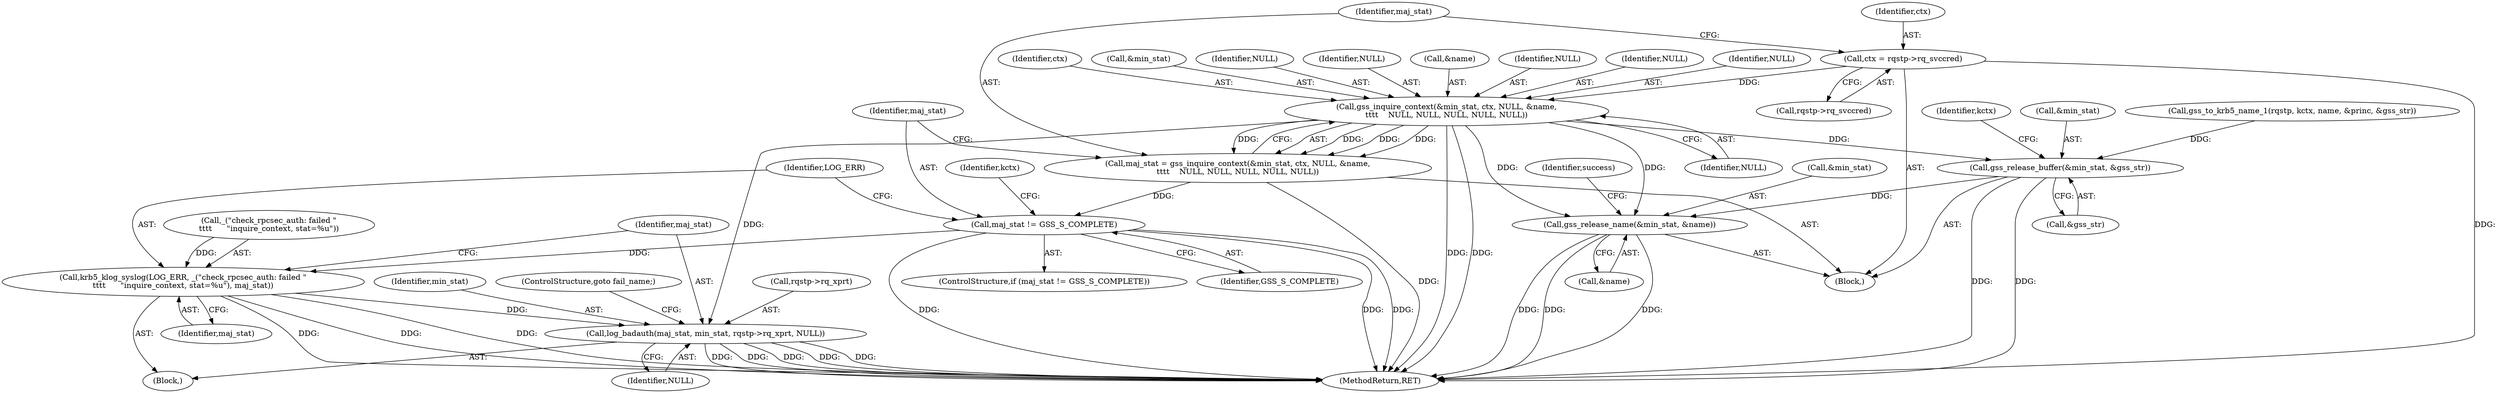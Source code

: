 digraph "0_krb5_6609658db0799053fbef0d7d0aa2f1fd68ef32d8@pointer" {
"1000137" [label="(Call,ctx = rqstp->rq_svccred)"];
"1000144" [label="(Call,gss_inquire_context(&min_stat, ctx, NULL, &name,\n\t\t\t\t    NULL, NULL, NULL, NULL, NULL))"];
"1000142" [label="(Call,maj_stat = gss_inquire_context(&min_stat, ctx, NULL, &name,\n\t\t\t\t    NULL, NULL, NULL, NULL, NULL))"];
"1000157" [label="(Call,maj_stat != GSS_S_COMPLETE)"];
"1000161" [label="(Call,krb5_klog_syslog(LOG_ERR, _(\"check_rpcsec_auth: failed \"\n\t\t\t\t      \"inquire_context, stat=%u\"), maj_stat))"];
"1000166" [label="(Call,log_badauth(maj_stat, min_stat, rqstp->rq_xprt, NULL))"];
"1000289" [label="(Call,gss_release_buffer(&min_stat, &gss_str))"];
"1000298" [label="(Call,gss_release_name(&min_stat, &name))"];
"1000145" [label="(Call,&min_stat)"];
"1000181" [label="(Call,gss_to_krb5_name_1(rqstp, kctx, name, &princ, &gss_str))"];
"1000299" [label="(Call,&min_stat)"];
"1000162" [label="(Identifier,LOG_ERR)"];
"1000155" [label="(Identifier,NULL)"];
"1000151" [label="(Identifier,NULL)"];
"1000166" [label="(Call,log_badauth(maj_stat, min_stat, rqstp->rq_xprt, NULL))"];
"1000139" [label="(Call,rqstp->rq_svccred)"];
"1000148" [label="(Identifier,NULL)"];
"1000305" [label="(MethodReturn,RET)"];
"1000160" [label="(Block,)"];
"1000172" [label="(Identifier,NULL)"];
"1000163" [label="(Call,_(\"check_rpcsec_auth: failed \"\n\t\t\t\t      \"inquire_context, stat=%u\"))"];
"1000304" [label="(Identifier,success)"];
"1000143" [label="(Identifier,maj_stat)"];
"1000169" [label="(Call,rqstp->rq_xprt)"];
"1000168" [label="(Identifier,min_stat)"];
"1000295" [label="(Identifier,kctx)"];
"1000149" [label="(Call,&name)"];
"1000153" [label="(Identifier,NULL)"];
"1000154" [label="(Identifier,NULL)"];
"1000152" [label="(Identifier,NULL)"];
"1000173" [label="(ControlStructure,goto fail_name;)"];
"1000137" [label="(Call,ctx = rqstp->rq_svccred)"];
"1000156" [label="(ControlStructure,if (maj_stat != GSS_S_COMPLETE))"];
"1000161" [label="(Call,krb5_klog_syslog(LOG_ERR, _(\"check_rpcsec_auth: failed \"\n\t\t\t\t      \"inquire_context, stat=%u\"), maj_stat))"];
"1000175" [label="(Identifier,kctx)"];
"1000138" [label="(Identifier,ctx)"];
"1000167" [label="(Identifier,maj_stat)"];
"1000292" [label="(Call,&gss_str)"];
"1000159" [label="(Identifier,GSS_S_COMPLETE)"];
"1000157" [label="(Call,maj_stat != GSS_S_COMPLETE)"];
"1000290" [label="(Call,&min_stat)"];
"1000103" [label="(Block,)"];
"1000301" [label="(Call,&name)"];
"1000142" [label="(Call,maj_stat = gss_inquire_context(&min_stat, ctx, NULL, &name,\n\t\t\t\t    NULL, NULL, NULL, NULL, NULL))"];
"1000298" [label="(Call,gss_release_name(&min_stat, &name))"];
"1000144" [label="(Call,gss_inquire_context(&min_stat, ctx, NULL, &name,\n\t\t\t\t    NULL, NULL, NULL, NULL, NULL))"];
"1000165" [label="(Identifier,maj_stat)"];
"1000289" [label="(Call,gss_release_buffer(&min_stat, &gss_str))"];
"1000147" [label="(Identifier,ctx)"];
"1000158" [label="(Identifier,maj_stat)"];
"1000137" -> "1000103"  [label="AST: "];
"1000137" -> "1000139"  [label="CFG: "];
"1000138" -> "1000137"  [label="AST: "];
"1000139" -> "1000137"  [label="AST: "];
"1000143" -> "1000137"  [label="CFG: "];
"1000137" -> "1000305"  [label="DDG: "];
"1000137" -> "1000144"  [label="DDG: "];
"1000144" -> "1000142"  [label="AST: "];
"1000144" -> "1000155"  [label="CFG: "];
"1000145" -> "1000144"  [label="AST: "];
"1000147" -> "1000144"  [label="AST: "];
"1000148" -> "1000144"  [label="AST: "];
"1000149" -> "1000144"  [label="AST: "];
"1000151" -> "1000144"  [label="AST: "];
"1000152" -> "1000144"  [label="AST: "];
"1000153" -> "1000144"  [label="AST: "];
"1000154" -> "1000144"  [label="AST: "];
"1000155" -> "1000144"  [label="AST: "];
"1000142" -> "1000144"  [label="CFG: "];
"1000144" -> "1000305"  [label="DDG: "];
"1000144" -> "1000305"  [label="DDG: "];
"1000144" -> "1000142"  [label="DDG: "];
"1000144" -> "1000142"  [label="DDG: "];
"1000144" -> "1000142"  [label="DDG: "];
"1000144" -> "1000142"  [label="DDG: "];
"1000144" -> "1000166"  [label="DDG: "];
"1000144" -> "1000289"  [label="DDG: "];
"1000144" -> "1000298"  [label="DDG: "];
"1000144" -> "1000298"  [label="DDG: "];
"1000142" -> "1000103"  [label="AST: "];
"1000143" -> "1000142"  [label="AST: "];
"1000158" -> "1000142"  [label="CFG: "];
"1000142" -> "1000305"  [label="DDG: "];
"1000142" -> "1000157"  [label="DDG: "];
"1000157" -> "1000156"  [label="AST: "];
"1000157" -> "1000159"  [label="CFG: "];
"1000158" -> "1000157"  [label="AST: "];
"1000159" -> "1000157"  [label="AST: "];
"1000162" -> "1000157"  [label="CFG: "];
"1000175" -> "1000157"  [label="CFG: "];
"1000157" -> "1000305"  [label="DDG: "];
"1000157" -> "1000305"  [label="DDG: "];
"1000157" -> "1000305"  [label="DDG: "];
"1000157" -> "1000161"  [label="DDG: "];
"1000161" -> "1000160"  [label="AST: "];
"1000161" -> "1000165"  [label="CFG: "];
"1000162" -> "1000161"  [label="AST: "];
"1000163" -> "1000161"  [label="AST: "];
"1000165" -> "1000161"  [label="AST: "];
"1000167" -> "1000161"  [label="CFG: "];
"1000161" -> "1000305"  [label="DDG: "];
"1000161" -> "1000305"  [label="DDG: "];
"1000161" -> "1000305"  [label="DDG: "];
"1000163" -> "1000161"  [label="DDG: "];
"1000161" -> "1000166"  [label="DDG: "];
"1000166" -> "1000160"  [label="AST: "];
"1000166" -> "1000172"  [label="CFG: "];
"1000167" -> "1000166"  [label="AST: "];
"1000168" -> "1000166"  [label="AST: "];
"1000169" -> "1000166"  [label="AST: "];
"1000172" -> "1000166"  [label="AST: "];
"1000173" -> "1000166"  [label="CFG: "];
"1000166" -> "1000305"  [label="DDG: "];
"1000166" -> "1000305"  [label="DDG: "];
"1000166" -> "1000305"  [label="DDG: "];
"1000166" -> "1000305"  [label="DDG: "];
"1000166" -> "1000305"  [label="DDG: "];
"1000289" -> "1000103"  [label="AST: "];
"1000289" -> "1000292"  [label="CFG: "];
"1000290" -> "1000289"  [label="AST: "];
"1000292" -> "1000289"  [label="AST: "];
"1000295" -> "1000289"  [label="CFG: "];
"1000289" -> "1000305"  [label="DDG: "];
"1000289" -> "1000305"  [label="DDG: "];
"1000181" -> "1000289"  [label="DDG: "];
"1000289" -> "1000298"  [label="DDG: "];
"1000298" -> "1000103"  [label="AST: "];
"1000298" -> "1000301"  [label="CFG: "];
"1000299" -> "1000298"  [label="AST: "];
"1000301" -> "1000298"  [label="AST: "];
"1000304" -> "1000298"  [label="CFG: "];
"1000298" -> "1000305"  [label="DDG: "];
"1000298" -> "1000305"  [label="DDG: "];
"1000298" -> "1000305"  [label="DDG: "];
}

